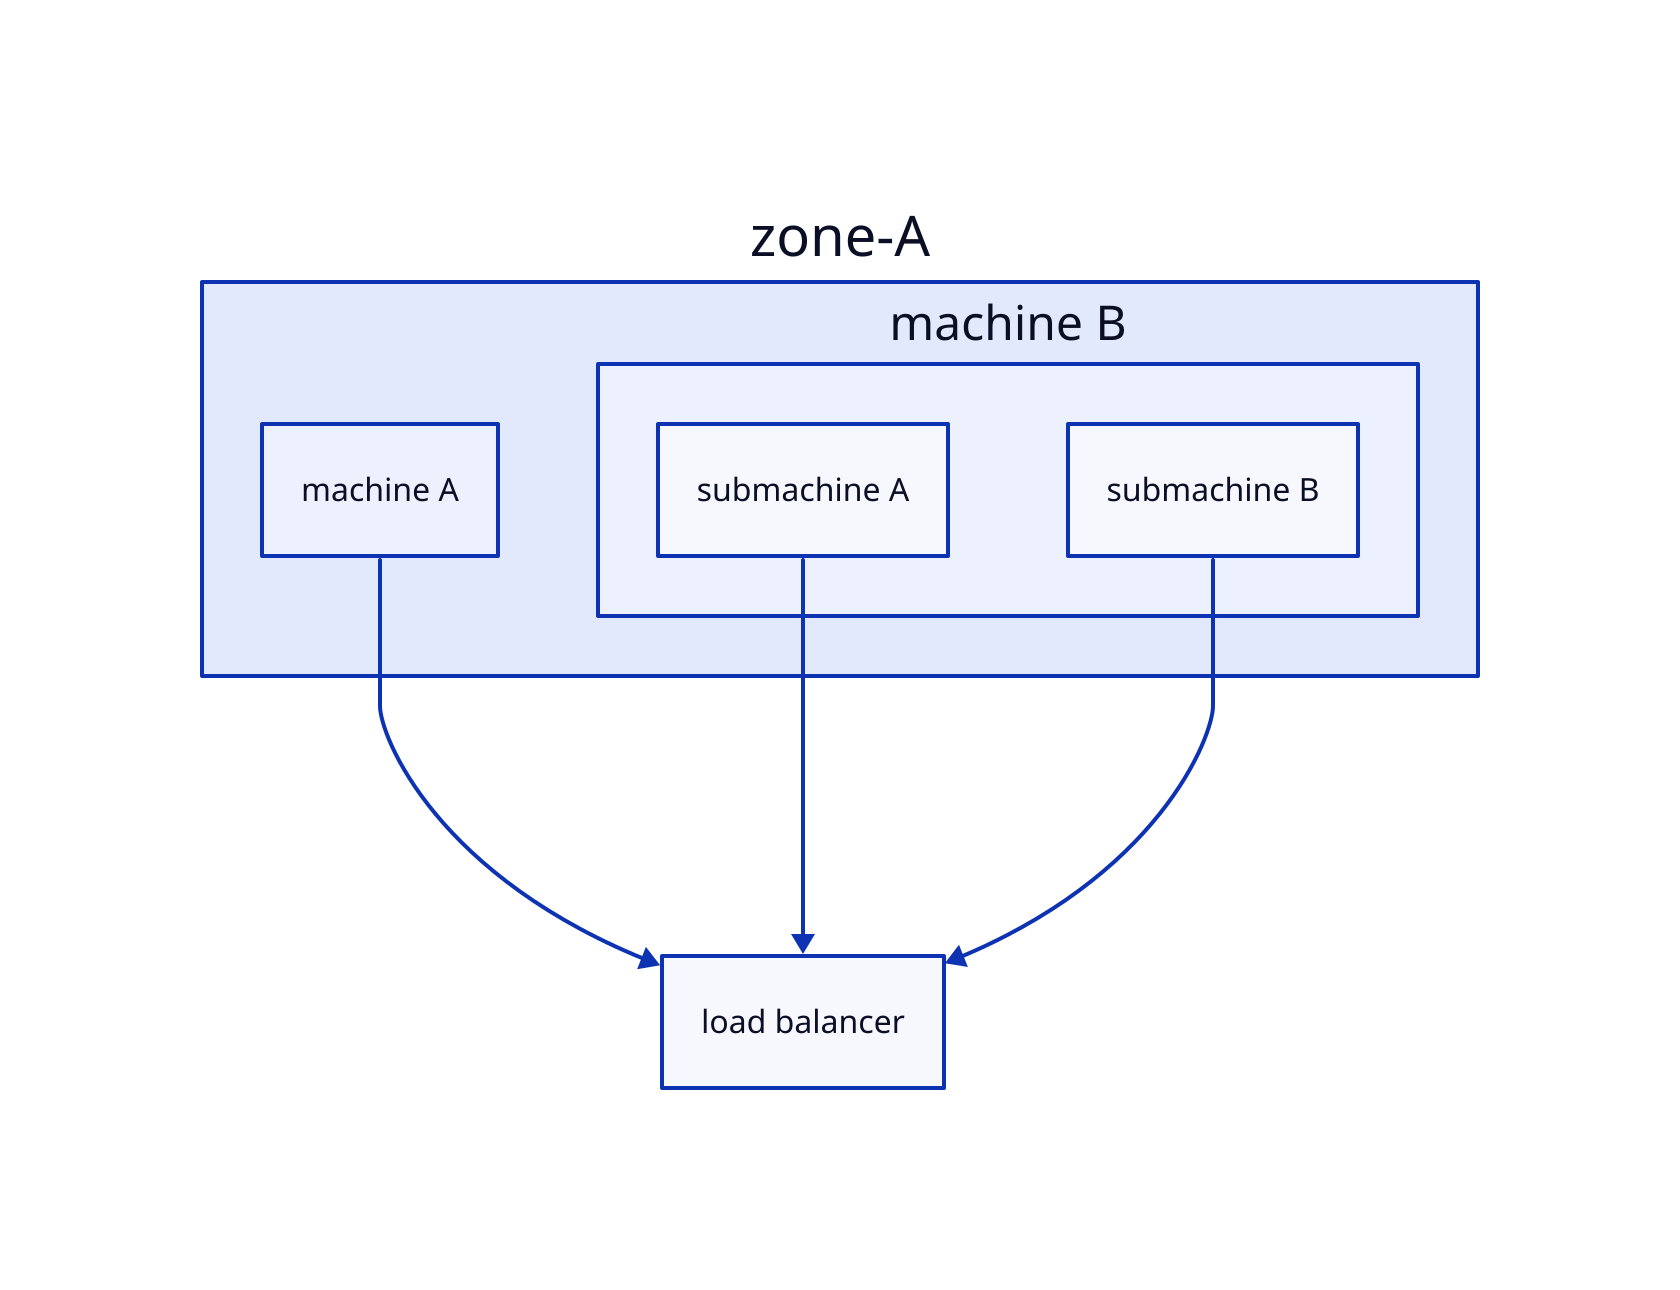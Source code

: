 zone-A: {
  machine A
  machine B: {
    submachine A
    submachine B
  }
}

zone-A.** -> load balancer
